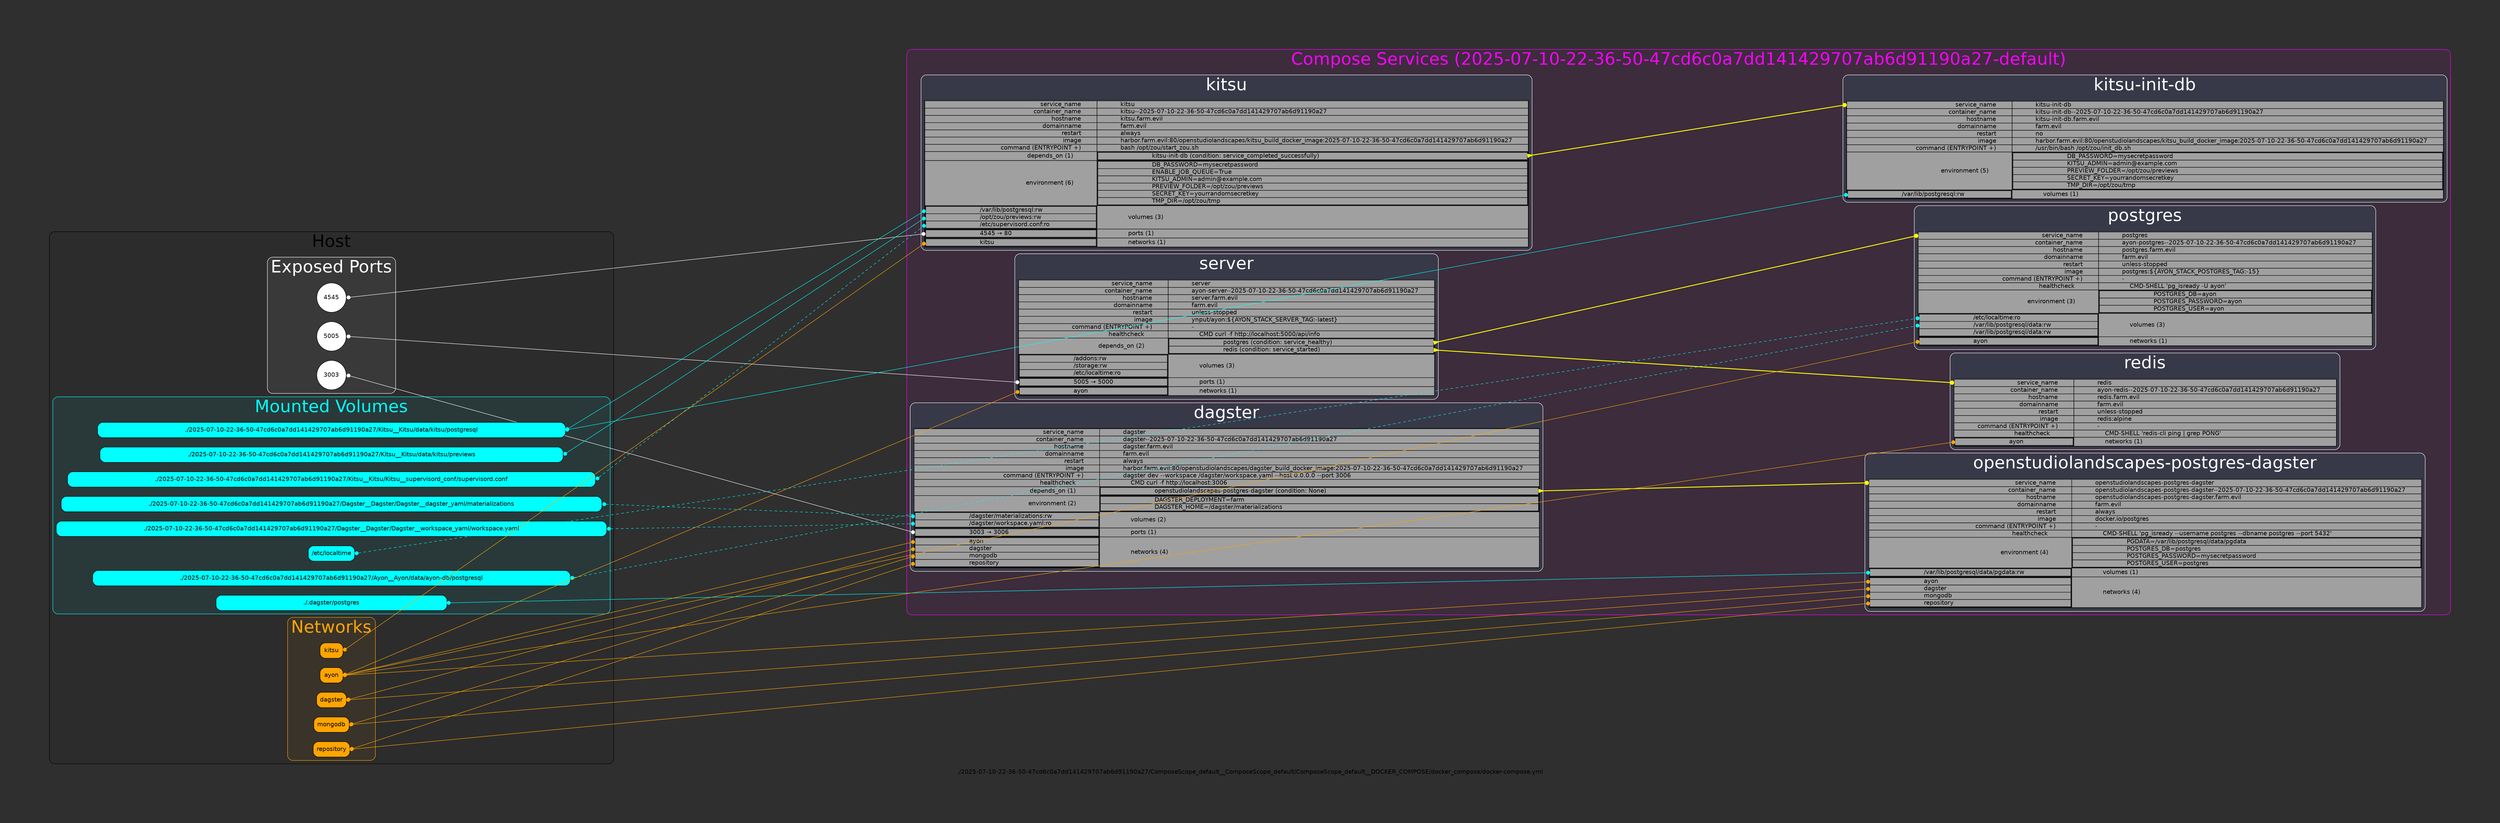 digraph main_graph {
	graph [bb="0,0,5651,1717",
		bgcolor="#2f2f2f",
		fontname=Helvetica,
		label="./2025-07-10-22-36-50-47cd6c0a7dd141429707ab6d91190a27/ComposeScope_default__\
ComposeScope_default/ComposeScope_default__DOCKER_COMPOSE/docker_compose/docker-compose.yml",
		lheight=0.21,
		lp="2825.5,11.5",
		lwidth=24.58,
		nodesep=0.3,
		pad=1.5,
		rankdir=LR,
		ranksep=10,
		splines=line,
		style=rounded
	];
	node [label="\N"];
	subgraph "cluster_cluster_root_services_2025-07-10-22-36-50-47cd6c0a7dd141429707ab6d91190a27-default" {
		graph [bb="2020,381,5643,1709",
			color="#FF00FF",
			fillcolor="#FF00FF10",
			fontcolor="#FF00FF",
			fontname=Helvetica,
			fontsize=40,
			label="Compose Services (2025-07-10-22-36-50-47cd6c0a7dd141429707ab6d91190a27-default)",
			lheight=0.61,
			lp="3831.5,1683",
			lwidth=25.26,
			rankdir=TB,
			style="filled,rounded"
		];
		subgraph cluster_cluster_service_postgres {
			graph [bb="4384.5,1004,5467.5,1342",
				color=white,
				fillcolor="#00FFFF10",
				fontcolor=white,
				fontname=Helvetica,
				label=postgres,
				lheight=0.61,
				lp="4926,1316",
				lwidth=2.43,
				rankdir=TB,
				shape=square,
				style="filled,rounded"
			];
			"NODE-SERVICE_postgres"	[color="#0A0A0A",
				fillcolor="#A0A0A0",
				fontname=Helvetica,
				height=3.7361,
				label=<<table border="1" cellspacing="0" cellpadding="0">
    <!-- SERVICE_NAME -->
    <tr>
        <td align="right" port="PLUG_NODE-SERVICE_postgres">
            service_name
        </td>
        <td align="left">
            postgres
        </td>
    </tr>
    <!-- CONTAINER_NAME -->
    <tr>
        <td align="right">
            container_name
        </td>
        <td align="left">
            ayon-postgres--2025-07-10-22-36-50-47cd6c0a7dd141429707ab6d91190a27
        </td>
    </tr>
    <!-- HOSTNAME -->
    <tr>
        <td align="right">
            hostname
        </td>
        <td align="left">
            postgres.farm.evil
        </td>
    </tr>
    <!-- DOMAINNAME -->
    <tr>
        <td align="right">
            domainname
        </td>
        <td align="left">
            farm.evil
        </td>
    </tr>
    <!-- RESTART -->
    <tr>
        <td align="right">
            restart
        </td>
        <td align="left">
            unless-stopped
        </td>
    </tr>
    <!-- IMAGE -->
    <tr>
        <td align="right">
            image
        </td>
        <td align="left">
            postgres:${AYON_STACK_POSTGRES_TAG:-15}
        </td>
    </tr>
    <!-- COMMAND -->
    <tr>
        <td align="right">
            command (ENTRYPOINT +)
        </td>
        <td align="left">
            -
        </td>
    </tr>
    <!-- HEALTHCHECK -->
    
        <tr>
            <td align="right">
                healthcheck
            </td>
            <td align="left">
                CMD-SHELL 'pg_isready -U ayon'
            </td>
        </tr>
    
    <!-- DEPENDS_ON -->
    
    <!-- ENVIRONMENT -->
    
        <tr>
            <td align="right">
                environment (3)
            </td>
            <td align="left">
                <table border="1" cellspacing="0" cellpadding="0">
                    
                    <tr>
                        <td align="left">
                            POSTGRES_DB=ayon
                        </td>
                    </tr>
                    
                    <tr>
                        <td align="left">
                            POSTGRES_PASSWORD=ayon
                        </td>
                    </tr>
                    
                    <tr>
                        <td align="left">
                            POSTGRES_USER=ayon
                        </td>
                    </tr>
                    
                </table>
            </td>
        </tr>
    
    <!-- VOLUMES -->
    
        <tr>
            <td align="left">
                <table border="1" cellspacing="0" cellpadding="0">
                    
                    <tr>
                        <td align="left" port="PLUG_postgres__/etc/localtime">
                            /etc/localtime:ro
                        </td>
                    </tr>
                    
                    <tr>
                        <td align="left" port="PLUG_postgres__/var/lib/postgresql/data">
                            /var/lib/postgresql/data:rw
                        </td>
                    </tr>
                    
                    <tr>
                        <td align="left" port="PLUG_postgres__/var/lib/postgresql/data">
                            /var/lib/postgresql/data:rw
                        </td>
                    </tr>
                    
                </table>
            </td>
            <td align="left">
                volumes (3)
            </td>
        </tr>
    
    <!-- PORTS -->
    
    <!-- NETWORKS -->
    
        <tr>
            <td align="left">
                <table border="1" cellspacing="0" cellpadding="0">
                    
                    <tr>
                        <td align="left" port="PLUG_ayon">
                            ayon
                        </td>
                    </tr>
                    
                </table>
            </td>
            <td align="left">
                networks (1)
            </td>
        </tr>
    
</table>>,
				labeljust=l,
				pos="4926,1147",
				shape=plain,
				style=filled,
				width=14.819];
		}
		subgraph cluster_cluster_service_redis {
			graph [bb="4468.5,769,5383.5,996",
				color=white,
				fillcolor="#00FFFF10",
				fontcolor=white,
				fontname=Helvetica,
				label=redis,
				lheight=0.61,
				lp="4926,970",
				lwidth=1.38,
				rankdir=TB,
				shape=square,
				style="filled,rounded"
			];
			"NODE-SERVICE_redis"	[color="#0A0A0A",
				fillcolor="#A0A0A0",
				fontname=Helvetica,
				height=2.2083,
				label=<<table border="1" cellspacing="0" cellpadding="0">
    <!-- SERVICE_NAME -->
    <tr>
        <td align="right" port="PLUG_NODE-SERVICE_redis">
            service_name
        </td>
        <td align="left">
            redis
        </td>
    </tr>
    <!-- CONTAINER_NAME -->
    <tr>
        <td align="right">
            container_name
        </td>
        <td align="left">
            ayon-redis--2025-07-10-22-36-50-47cd6c0a7dd141429707ab6d91190a27
        </td>
    </tr>
    <!-- HOSTNAME -->
    <tr>
        <td align="right">
            hostname
        </td>
        <td align="left">
            redis.farm.evil
        </td>
    </tr>
    <!-- DOMAINNAME -->
    <tr>
        <td align="right">
            domainname
        </td>
        <td align="left">
            farm.evil
        </td>
    </tr>
    <!-- RESTART -->
    <tr>
        <td align="right">
            restart
        </td>
        <td align="left">
            unless-stopped
        </td>
    </tr>
    <!-- IMAGE -->
    <tr>
        <td align="right">
            image
        </td>
        <td align="left">
            redis:alpine
        </td>
    </tr>
    <!-- COMMAND -->
    <tr>
        <td align="right">
            command (ENTRYPOINT +)
        </td>
        <td align="left">
            -
        </td>
    </tr>
    <!-- HEALTHCHECK -->
    
        <tr>
            <td align="right">
                healthcheck
            </td>
            <td align="left">
                CMD-SHELL 'redis-cli ping | grep PONG'
            </td>
        </tr>
    
    <!-- DEPENDS_ON -->
    
    <!-- ENVIRONMENT -->
    
    <!-- VOLUMES -->
    
    <!-- PORTS -->
    
    <!-- NETWORKS -->
    
        <tr>
            <td align="left">
                <table border="1" cellspacing="0" cellpadding="0">
                    
                    <tr>
                        <td align="left" port="PLUG_ayon">
                            ayon
                        </td>
                    </tr>
                    
                </table>
            </td>
            <td align="left">
                networks (1)
            </td>
        </tr>
    
</table>>,
				labeljust=l,
				pos="4926,856",
				shape=plain,
				style=filled,
				width=12.486];
		}
		subgraph cluster_cluster_service_server {
			graph [bb="2273.5,887,3267.5,1229",
				color=white,
				fillcolor="#00FFFF10",
				fontcolor=white,
				fontname=Helvetica,
				label=server,
				lheight=0.61,
				lp="2770.5,1203",
				lwidth=1.78,
				rankdir=TB,
				shape=square,
				style="filled,rounded"
			];
			"NODE-SERVICE_server"	[color="#0A0A0A",
				fillcolor="#A0A0A0",
				fontname=Helvetica,
				height=3.7917,
				label=<<table border="1" cellspacing="0" cellpadding="0">
    <!-- SERVICE_NAME -->
    <tr>
        <td align="right" port="PLUG_NODE-SERVICE_server">
            service_name
        </td>
        <td align="left">
            server
        </td>
    </tr>
    <!-- CONTAINER_NAME -->
    <tr>
        <td align="right">
            container_name
        </td>
        <td align="left">
            ayon-server--2025-07-10-22-36-50-47cd6c0a7dd141429707ab6d91190a27
        </td>
    </tr>
    <!-- HOSTNAME -->
    <tr>
        <td align="right">
            hostname
        </td>
        <td align="left">
            server.farm.evil
        </td>
    </tr>
    <!-- DOMAINNAME -->
    <tr>
        <td align="right">
            domainname
        </td>
        <td align="left">
            farm.evil
        </td>
    </tr>
    <!-- RESTART -->
    <tr>
        <td align="right">
            restart
        </td>
        <td align="left">
            unless-stopped
        </td>
    </tr>
    <!-- IMAGE -->
    <tr>
        <td align="right">
            image
        </td>
        <td align="left">
            ynput/ayon:${AYON_STACK_SERVER_TAG:-latest}
        </td>
    </tr>
    <!-- COMMAND -->
    <tr>
        <td align="right">
            command (ENTRYPOINT +)
        </td>
        <td align="left">
            -
        </td>
    </tr>
    <!-- HEALTHCHECK -->
    
        <tr>
            <td align="right">
                healthcheck
            </td>
            <td align="left">
                CMD curl -f http://localhost:5000/api/info
            </td>
        </tr>
    
    <!-- DEPENDS_ON -->
    
        <tr>
            <td align="right">
                depends_on (2)
            </td>
            <td>
                <table border="1" cellspacing="0" cellpadding="0">
                    
                    <tr>
                        <td align="left" port="PLUG_DEPENDS_ON_NODE-SERVICE_postgres">
                            postgres (condition: service_healthy)
                        </td>
                    </tr>
                    
                    <tr>
                        <td align="left" port="PLUG_DEPENDS_ON_NODE-SERVICE_redis">
                            redis (condition: service_started)
                        </td>
                    </tr>
                    
                </table>
            </td>
        </tr>
    
    <!-- ENVIRONMENT -->
    
    <!-- VOLUMES -->
    
        <tr>
            <td align="left">
                <table border="1" cellspacing="0" cellpadding="0">
                    
                    <tr>
                        <td align="left" port="PLUG_server__/addons">
                            /addons:rw
                        </td>
                    </tr>
                    
                    <tr>
                        <td align="left" port="PLUG_server__/storage">
                            /storage:rw
                        </td>
                    </tr>
                    
                    <tr>
                        <td align="left" port="PLUG_server__/etc/localtime">
                            /etc/localtime:ro
                        </td>
                    </tr>
                    
                </table>
            </td>
            <td align="left">
                volumes (3)
            </td>
        </tr>
    
    <!-- PORTS -->
    
        <tr>
            <td align="left">
                <table border="1" cellspacing="0" cellpadding="0">
                    
                    <tr>
                        
                        <td align="left" port="PLUG_server__5005__5000">
                            5005 &#8594; 5000
                        </td>
                    </tr>
                    
                </table>
            </td>
            <td align="left">
                ports (1)
            </td>
        </tr>
    
    <!-- NETWORKS -->
    
        <tr>
            <td align="left">
                <table border="1" cellspacing="0" cellpadding="0">
                    
                    <tr>
                        <td align="left" port="PLUG_ayon">
                            ayon
                        </td>
                    </tr>
                    
                </table>
            </td>
            <td align="left">
                networks (1)
            </td>
        </tr>
    
</table>>,
				labeljust=l,
				pos="2770.5,1032",
				shape=plain,
				style=filled,
				width=13.583];
		}
		subgraph cluster_cluster_service_dagster {
			graph [bb="2028,483,3513,879",
				color=white,
				fillcolor="#00FFFF10",
				fontcolor=white,
				fontname=Helvetica,
				label=dagster,
				lheight=0.61,
				lp="2770.5,853",
				lwidth=2.14,
				rankdir=TB,
				shape=square,
				style="filled,rounded"
			];
			"NODE-SERVICE_dagster"	[color="#0A0A0A",
				fillcolor="#A0A0A0",
				fontname=Helvetica,
				height=4.5556,
				label=<<table border="1" cellspacing="0" cellpadding="0">
    <!-- SERVICE_NAME -->
    <tr>
        <td align="right" port="PLUG_NODE-SERVICE_dagster">
            service_name
        </td>
        <td align="left">
            dagster
        </td>
    </tr>
    <!-- CONTAINER_NAME -->
    <tr>
        <td align="right">
            container_name
        </td>
        <td align="left">
            dagster--2025-07-10-22-36-50-47cd6c0a7dd141429707ab6d91190a27
        </td>
    </tr>
    <!-- HOSTNAME -->
    <tr>
        <td align="right">
            hostname
        </td>
        <td align="left">
            dagster.farm.evil
        </td>
    </tr>
    <!-- DOMAINNAME -->
    <tr>
        <td align="right">
            domainname
        </td>
        <td align="left">
            farm.evil
        </td>
    </tr>
    <!-- RESTART -->
    <tr>
        <td align="right">
            restart
        </td>
        <td align="left">
            always
        </td>
    </tr>
    <!-- IMAGE -->
    <tr>
        <td align="right">
            image
        </td>
        <td align="left">
            harbor.farm.evil:80/openstudiolandscapes/dagster_build_docker_image:2025-07-10-22-36-50-47cd6c0a7dd141429707ab6d91190a27
        </td>
    </tr>
    <!-- COMMAND -->
    <tr>
        <td align="right">
            command (ENTRYPOINT +)
        </td>
        <td align="left">
            dagster dev --workspace /dagster/workspace.yaml --host 0.0.0.0 --port 3006
        </td>
    </tr>
    <!-- HEALTHCHECK -->
    
        <tr>
            <td align="right">
                healthcheck
            </td>
            <td align="left">
                CMD curl -f http://localhost:3006
            </td>
        </tr>
    
    <!-- DEPENDS_ON -->
    
        <tr>
            <td align="right">
                depends_on (1)
            </td>
            <td>
                <table border="1" cellspacing="0" cellpadding="0">
                    
                    <tr>
                        <td align="left" port="PLUG_DEPENDS_ON_NODE-SERVICE_openstudiolandscapes-postgres-dagster">
                            openstudiolandscapes-postgres-dagster (condition: None)
                        </td>
                    </tr>
                    
                </table>
            </td>
        </tr>
    
    <!-- ENVIRONMENT -->
    
        <tr>
            <td align="right">
                environment (2)
            </td>
            <td align="left">
                <table border="1" cellspacing="0" cellpadding="0">
                    
                    <tr>
                        <td align="left">
                            DAGSTER_DEPLOYMENT=farm
                        </td>
                    </tr>
                    
                    <tr>
                        <td align="left">
                            DAGSTER_HOME=/dagster/materializations
                        </td>
                    </tr>
                    
                </table>
            </td>
        </tr>
    
    <!-- VOLUMES -->
    
        <tr>
            <td align="left">
                <table border="1" cellspacing="0" cellpadding="0">
                    
                    <tr>
                        <td align="left" port="PLUG_dagster__/dagster/materializations">
                            /dagster/materializations:rw
                        </td>
                    </tr>
                    
                    <tr>
                        <td align="left" port="PLUG_dagster__/dagster/workspace.yaml">
                            /dagster/workspace.yaml:ro
                        </td>
                    </tr>
                    
                </table>
            </td>
            <td align="left">
                volumes (2)
            </td>
        </tr>
    
    <!-- PORTS -->
    
        <tr>
            <td align="left">
                <table border="1" cellspacing="0" cellpadding="0">
                    
                    <tr>
                        
                        <td align="left" port="PLUG_dagster__3003__3006">
                            3003 &#8594; 3006
                        </td>
                    </tr>
                    
                </table>
            </td>
            <td align="left">
                ports (1)
            </td>
        </tr>
    
    <!-- NETWORKS -->
    
        <tr>
            <td align="left">
                <table border="1" cellspacing="0" cellpadding="0">
                    
                    <tr>
                        <td align="left" port="PLUG_ayon">
                            ayon
                        </td>
                    </tr>
                    
                    <tr>
                        <td align="left" port="PLUG_dagster">
                            dagster
                        </td>
                    </tr>
                    
                    <tr>
                        <td align="left" port="PLUG_mongodb">
                            mongodb
                        </td>
                    </tr>
                    
                    <tr>
                        <td align="left" port="PLUG_repository">
                            repository
                        </td>
                    </tr>
                    
                </table>
            </td>
            <td align="left">
                networks (4)
            </td>
        </tr>
    
</table>>,
				labeljust=l,
				pos="2770.5,655",
				shape=plain,
				style=filled,
				width=20.403];
		}
		subgraph "cluster_cluster_service_openstudiolandscapes-postgres-dagster" {
			graph [bb="4268.5,389,5583.5,761",
				color=white,
				fillcolor="#00FFFF10",
				fontcolor=white,
				fontname=Helvetica,
				label="openstudiolandscapes-postgres-dagster",
				lheight=0.61,
				lp="4926,735",
				lwidth=11.21,
				rankdir=TB,
				shape=square,
				style="filled,rounded"
			];
			"NODE-SERVICE_openstudiolandscapes-postgres-dagster"	[color="#0A0A0A",
				fillcolor="#A0A0A0",
				fontname=Helvetica,
				height=4.2083,
				label=<<table border="1" cellspacing="0" cellpadding="0">
    <!-- SERVICE_NAME -->
    <tr>
        <td align="right" port="PLUG_NODE-SERVICE_openstudiolandscapes-postgres-dagster">
            service_name
        </td>
        <td align="left">
            openstudiolandscapes-postgres-dagster
        </td>
    </tr>
    <!-- CONTAINER_NAME -->
    <tr>
        <td align="right">
            container_name
        </td>
        <td align="left">
            openstudiolandscapes-postgres-dagster--2025-07-10-22-36-50-47cd6c0a7dd141429707ab6d91190a27
        </td>
    </tr>
    <!-- HOSTNAME -->
    <tr>
        <td align="right">
            hostname
        </td>
        <td align="left">
            openstudiolandscapes-postgres-dagster.farm.evil
        </td>
    </tr>
    <!-- DOMAINNAME -->
    <tr>
        <td align="right">
            domainname
        </td>
        <td align="left">
            farm.evil
        </td>
    </tr>
    <!-- RESTART -->
    <tr>
        <td align="right">
            restart
        </td>
        <td align="left">
            always
        </td>
    </tr>
    <!-- IMAGE -->
    <tr>
        <td align="right">
            image
        </td>
        <td align="left">
            docker.io/postgres
        </td>
    </tr>
    <!-- COMMAND -->
    <tr>
        <td align="right">
            command (ENTRYPOINT +)
        </td>
        <td align="left">
            -
        </td>
    </tr>
    <!-- HEALTHCHECK -->
    
        <tr>
            <td align="right">
                healthcheck
            </td>
            <td align="left">
                CMD-SHELL 'pg_isready --username postgres --dbname postgres --port 5432'
            </td>
        </tr>
    
    <!-- DEPENDS_ON -->
    
    <!-- ENVIRONMENT -->
    
        <tr>
            <td align="right">
                environment (4)
            </td>
            <td align="left">
                <table border="1" cellspacing="0" cellpadding="0">
                    
                    <tr>
                        <td align="left">
                            PGDATA=/var/lib/postgresql/data/pgdata
                        </td>
                    </tr>
                    
                    <tr>
                        <td align="left">
                            POSTGRES_DB=postgres
                        </td>
                    </tr>
                    
                    <tr>
                        <td align="left">
                            POSTGRES_PASSWORD=mysecretpassword
                        </td>
                    </tr>
                    
                    <tr>
                        <td align="left">
                            POSTGRES_USER=postgres
                        </td>
                    </tr>
                    
                </table>
            </td>
        </tr>
    
    <!-- VOLUMES -->
    
        <tr>
            <td align="left">
                <table border="1" cellspacing="0" cellpadding="0">
                    
                    <tr>
                        <td align="left" port="PLUG_openstudiolandscapes-postgres-dagster__/var/lib/postgresql/data/pgdata">
                            /var/lib/postgresql/data/pgdata:rw
                        </td>
                    </tr>
                    
                </table>
            </td>
            <td align="left">
                volumes (1)
            </td>
        </tr>
    
    <!-- PORTS -->
    
    <!-- NETWORKS -->
    
        <tr>
            <td align="left">
                <table border="1" cellspacing="0" cellpadding="0">
                    
                    <tr>
                        <td align="left" port="PLUG_ayon">
                            ayon
                        </td>
                    </tr>
                    
                    <tr>
                        <td align="left" port="PLUG_dagster">
                            dagster
                        </td>
                    </tr>
                    
                    <tr>
                        <td align="left" port="PLUG_mongodb">
                            mongodb
                        </td>
                    </tr>
                    
                    <tr>
                        <td align="left" port="PLUG_repository">
                            repository
                        </td>
                    </tr>
                    
                </table>
            </td>
            <td align="left">
                networks (4)
            </td>
        </tr>
    
</table>>,
				labeljust=l,
				pos="4926,549",
				shape=plain,
				style=filled,
				width=18.042];
		}
		subgraph cluster_cluster_service_kitsu {
			graph [bb="2053.5,1237,3487.5,1649",
				color=white,
				fillcolor="#00FFFF10",
				fontcolor=white,
				fontname=Helvetica,
				label=kitsu,
				lheight=0.61,
				lp="2770.5,1623",
				lwidth=1.35,
				rankdir=TB,
				shape=square,
				style="filled,rounded"
			];
			"NODE-SERVICE_kitsu"	[color="#0A0A0A",
				fillcolor="#A0A0A0",
				fontname=Helvetica,
				height=4.7917,
				label=<<table border="1" cellspacing="0" cellpadding="0">
    <!-- SERVICE_NAME -->
    <tr>
        <td align="right" port="PLUG_NODE-SERVICE_kitsu">
            service_name
        </td>
        <td align="left">
            kitsu
        </td>
    </tr>
    <!-- CONTAINER_NAME -->
    <tr>
        <td align="right">
            container_name
        </td>
        <td align="left">
            kitsu--2025-07-10-22-36-50-47cd6c0a7dd141429707ab6d91190a27
        </td>
    </tr>
    <!-- HOSTNAME -->
    <tr>
        <td align="right">
            hostname
        </td>
        <td align="left">
            kitsu.farm.evil
        </td>
    </tr>
    <!-- DOMAINNAME -->
    <tr>
        <td align="right">
            domainname
        </td>
        <td align="left">
            farm.evil
        </td>
    </tr>
    <!-- RESTART -->
    <tr>
        <td align="right">
            restart
        </td>
        <td align="left">
            always
        </td>
    </tr>
    <!-- IMAGE -->
    <tr>
        <td align="right">
            image
        </td>
        <td align="left">
            harbor.farm.evil:80/openstudiolandscapes/kitsu_build_docker_image:2025-07-10-22-36-50-47cd6c0a7dd141429707ab6d91190a27
        </td>
    </tr>
    <!-- COMMAND -->
    <tr>
        <td align="right">
            command (ENTRYPOINT +)
        </td>
        <td align="left">
            bash /opt/zou/start_zou.sh
        </td>
    </tr>
    <!-- HEALTHCHECK -->
    
    <!-- DEPENDS_ON -->
    
        <tr>
            <td align="right">
                depends_on (1)
            </td>
            <td>
                <table border="1" cellspacing="0" cellpadding="0">
                    
                    <tr>
                        <td align="left" port="PLUG_DEPENDS_ON_NODE-SERVICE_kitsu-init-db">
                            kitsu-init-db (condition: service_completed_successfully)
                        </td>
                    </tr>
                    
                </table>
            </td>
        </tr>
    
    <!-- ENVIRONMENT -->
    
        <tr>
            <td align="right">
                environment (6)
            </td>
            <td align="left">
                <table border="1" cellspacing="0" cellpadding="0">
                    
                    <tr>
                        <td align="left">
                            DB_PASSWORD=mysecretpassword
                        </td>
                    </tr>
                    
                    <tr>
                        <td align="left">
                            ENABLE_JOB_QUEUE=True
                        </td>
                    </tr>
                    
                    <tr>
                        <td align="left">
                            KITSU_ADMIN=admin@example.com
                        </td>
                    </tr>
                    
                    <tr>
                        <td align="left">
                            PREVIEW_FOLDER=/opt/zou/previews
                        </td>
                    </tr>
                    
                    <tr>
                        <td align="left">
                            SECRET_KEY=yourrandomsecretkey
                        </td>
                    </tr>
                    
                    <tr>
                        <td align="left">
                            TMP_DIR=/opt/zou/tmp
                        </td>
                    </tr>
                    
                </table>
            </td>
        </tr>
    
    <!-- VOLUMES -->
    
        <tr>
            <td align="left">
                <table border="1" cellspacing="0" cellpadding="0">
                    
                    <tr>
                        <td align="left" port="PLUG_kitsu__/var/lib/postgresql">
                            /var/lib/postgresql:rw
                        </td>
                    </tr>
                    
                    <tr>
                        <td align="left" port="PLUG_kitsu__/opt/zou/previews">
                            /opt/zou/previews:rw
                        </td>
                    </tr>
                    
                    <tr>
                        <td align="left" port="PLUG_kitsu__/etc/supervisord.conf">
                            /etc/supervisord.conf:ro
                        </td>
                    </tr>
                    
                </table>
            </td>
            <td align="left">
                volumes (3)
            </td>
        </tr>
    
    <!-- PORTS -->
    
        <tr>
            <td align="left">
                <table border="1" cellspacing="0" cellpadding="0">
                    
                    <tr>
                        
                        <td align="left" port="PLUG_kitsu__4545__80">
                            4545 &#8594; 80
                        </td>
                    </tr>
                    
                </table>
            </td>
            <td align="left">
                ports (1)
            </td>
        </tr>
    
    <!-- NETWORKS -->
    
        <tr>
            <td align="left">
                <table border="1" cellspacing="0" cellpadding="0">
                    
                    <tr>
                        <td align="left" port="PLUG_kitsu">
                            kitsu
                        </td>
                    </tr>
                    
                </table>
            </td>
            <td align="left">
                networks (1)
            </td>
        </tr>
    
</table>>,
				labeljust=l,
				pos="2770.5,1417",
				shape=plain,
				style=filled,
				width=19.694];
		}
		subgraph "cluster_cluster_service_kitsu-init-db" {
			graph [bb="4217,1350,5635,1649",
				color=white,
				fillcolor="#00FFFF10",
				fontcolor=white,
				fontname=Helvetica,
				label="kitsu-init-db",
				lheight=0.61,
				lp="4926,1623",
				lwidth=3.35,
				rankdir=TB,
				shape=square,
				style="filled,rounded"
			];
			"NODE-SERVICE_kitsu-init-db"	[color="#0A0A0A",
				fillcolor="#A0A0A0",
				fontname=Helvetica,
				height=3.2083,
				label=<<table border="1" cellspacing="0" cellpadding="0">
    <!-- SERVICE_NAME -->
    <tr>
        <td align="right" port="PLUG_NODE-SERVICE_kitsu-init-db">
            service_name
        </td>
        <td align="left">
            kitsu-init-db
        </td>
    </tr>
    <!-- CONTAINER_NAME -->
    <tr>
        <td align="right">
            container_name
        </td>
        <td align="left">
            kitsu-init-db--2025-07-10-22-36-50-47cd6c0a7dd141429707ab6d91190a27
        </td>
    </tr>
    <!-- HOSTNAME -->
    <tr>
        <td align="right">
            hostname
        </td>
        <td align="left">
            kitsu-init-db.farm.evil
        </td>
    </tr>
    <!-- DOMAINNAME -->
    <tr>
        <td align="right">
            domainname
        </td>
        <td align="left">
            farm.evil
        </td>
    </tr>
    <!-- RESTART -->
    <tr>
        <td align="right">
            restart
        </td>
        <td align="left">
            no
        </td>
    </tr>
    <!-- IMAGE -->
    <tr>
        <td align="right">
            image
        </td>
        <td align="left">
            harbor.farm.evil:80/openstudiolandscapes/kitsu_build_docker_image:2025-07-10-22-36-50-47cd6c0a7dd141429707ab6d91190a27
        </td>
    </tr>
    <!-- COMMAND -->
    <tr>
        <td align="right">
            command (ENTRYPOINT +)
        </td>
        <td align="left">
            /usr/bin/bash /opt/zou/init_db.sh
        </td>
    </tr>
    <!-- HEALTHCHECK -->
    
    <!-- DEPENDS_ON -->
    
    <!-- ENVIRONMENT -->
    
        <tr>
            <td align="right">
                environment (5)
            </td>
            <td align="left">
                <table border="1" cellspacing="0" cellpadding="0">
                    
                    <tr>
                        <td align="left">
                            DB_PASSWORD=mysecretpassword
                        </td>
                    </tr>
                    
                    <tr>
                        <td align="left">
                            KITSU_ADMIN=admin@example.com
                        </td>
                    </tr>
                    
                    <tr>
                        <td align="left">
                            PREVIEW_FOLDER=/opt/zou/previews
                        </td>
                    </tr>
                    
                    <tr>
                        <td align="left">
                            SECRET_KEY=yourrandomsecretkey
                        </td>
                    </tr>
                    
                    <tr>
                        <td align="left">
                            TMP_DIR=/opt/zou/tmp
                        </td>
                    </tr>
                    
                </table>
            </td>
        </tr>
    
    <!-- VOLUMES -->
    
        <tr>
            <td align="left">
                <table border="1" cellspacing="0" cellpadding="0">
                    
                    <tr>
                        <td align="left" port="PLUG_kitsu-init-db__/var/lib/postgresql">
                            /var/lib/postgresql:rw
                        </td>
                    </tr>
                    
                </table>
            </td>
            <td align="left">
                volumes (1)
            </td>
        </tr>
    
    <!-- PORTS -->
    
    <!-- NETWORKS -->
    
</table>>,
				labeljust=l,
				pos="4926,1473",
				shape=plain,
				style=filled,
				width=19.472];
		}
		"NODE-SERVICE_server":"PLUG_DEPENDS_ON_NODE-SERVICE_postgres":e -> "NODE-SERVICE_postgres":"PLUG_NODE-SERVICE_postgres":w	[arrowhead=dot,
			arrowtail=inv,
			color=yellow,
			dir=both,
			fontname=Helvetica,
			pos="s,3257.5,1020 e,4393,1272 3267.3,1022.2 3372.6,1045.5 4290.4,1249.2 4385.1,1270.2",
			style=bold];
		"NODE-SERVICE_server":"PLUG_DEPENDS_ON_NODE-SERVICE_redis":e -> "NODE-SERVICE_redis":"PLUG_NODE-SERVICE_redis":w	[arrowhead=dot,
			arrowtail=inv,
			color=yellow,
			dir=both,
			fontname=Helvetica,
			pos="s,3257.5,1003 e,4477,926 3267.7,1002.4 3379,995.33 4368.6,932.84 4468.8,926.52",
			style=bold];
		"NODE-SERVICE_dagster":"PLUG_DEPENDS_ON_NODE-SERVICE_openstudiolandscapes-postgres-dagster":e -> "NODE-SERVICE_openstudiolandscapes-postgres-dagster":"PLUG_NODE-SERVICE_openstudiolandscapes-postgres-dagster":w	[arrowhead=dot,
			arrowtail=inv,
			color=yellow,
			dir=both,
			fontname=Helvetica,
			pos="s,3503.5,672 e,4277,691 3513.6,672.25 3598.4,674.33 4192.7,688.93 4269,690.8",
			style=bold];
		"NODE-SERVICE_kitsu":"PLUG_DEPENDS_ON_NODE-SERVICE_kitsu-init-db":e -> "NODE-SERVICE_kitsu-init-db":"PLUG_NODE-SERVICE_kitsu-init-db":w	[arrowhead=dot,
			arrowtail=inv,
			color=yellow,
			dir=both,
			fontname=Helvetica,
			pos="s,3477.5,1459 e,4225,1579 3487.5,1460.6 3570.3,1473.9 4141.3,1565.6 4216.8,1577.7",
			style=bold];
	}
	subgraph cluster_cluster_host {
		graph [bb="8,31,1332,1279",
			color="#000000",
			fillcolor="#00000010",
			fontcolor="#000000",
			fontname=Helvetica,
			fontsize=40,
			label=Host,
			lheight=0.61,
			lp="670,1253",
			lwidth=1.28,
			rankdir=TB,
			style="filled,rounded"
		];
		subgraph cluster_cluster_root_ports {
			graph [bb="519.55,901,820.45,1219",
				color="#FFFFFF",
				fillcolor="#FFFFFF10",
				fontcolor="#FFFFFF",
				fontname=Helvetica,
				fontsize=40,
				label="Exposed Ports",
				lheight=0.61,
				lp="670,1193",
				lwidth=3.96,
				rankdir=TB,
				style="filled,rounded"
			];
			dagster__3003__3006	[color=black,
				fillcolor="#FFFFFF",
				fontname=Helvetica,
				height=0.95686,
				label=3003,
				pos="670,943",
				shape=circle,
				style=filled,
				width=0.95686];
			kitsu__4545__80	[color=black,
				fillcolor="#FFFFFF",
				fontname=Helvetica,
				height=0.95686,
				label=4545,
				pos="670,1125",
				shape=circle,
				style=filled,
				width=0.95686];
			server__5005__5000	[color=black,
				fillcolor="#FFFFFF",
				fontname=Helvetica,
				height=0.95686,
				label=5005,
				pos="670,1034",
				shape=circle,
				style=filled,
				width=0.95686];
		}
		subgraph cluster_cluster_root_volumes {
			graph [bb="16,383,1324,893",
				color="#00FFFF",
				fillcolor="#00FFFF10",
				fontcolor="#00FFFF",
				fontname=Helvetica,
				fontsize=40,
				label="Mounted Volumes",
				lheight=0.61,
				lp="670,867",
				lwidth=5.00,
				rankdir=TB,
				style="filled,rounded"
			];
			"./2025-07-10-22-36-50-47cd6c0a7dd141429707ab6d91190a27/Dagster__Dagster/Dagster__\
dagster_yaml/materializations"	[color=black,
				fillcolor="#00FFFF",
				fontname=Helvetica,
				height=0.5,
				label="./2025-07-10-22-36-50-47cd6c0a7dd141429707ab6d91190a27/Dagster__Dagster/Dagster__\
dagster_yaml/materializations",
				pos="670,641",
				shape=box,
				style="filled,rounded",
				width=17.625];
			"./2025-07-10-22-36-50-47cd6c0a7dd141429707ab6d91190a27/Dagster__Dagster/Dagster__\
workspace_yaml/workspace.yaml"	[color=black,
				fillcolor="#00FFFF",
				fontname=Helvetica,
				height=0.5,
				label="./2025-07-10-22-36-50-47cd6c0a7dd141429707ab6d91190a27/Dagster__Dagster/Dagster__\
workspace_yaml/workspace.yaml",
				pos="670,583",
				shape=box,
				style="filled,rounded",
				width=17.944];
			"./2025-07-10-22-36-50-47cd6c0a7dd141429707ab6d91190a27/Kitsu__Kitsu/Kitsu__supervisord_\
conf/supervisord.conf"	[color=black,
				fillcolor="#00FFFF",
				fontname=Helvetica,
				height=0.5,
				label="./2025-07-10-22-36-50-47cd6c0a7dd141429707ab6d91190a27/Kitsu__Kitsu/Kitsu__supervisord_\
conf/supervisord.conf",
				pos="670,699",
				shape=box,
				style="filled,rounded",
				width=17.208];
			"./2025-07-10-22-36-50-47cd6c0a7dd141429707ab6d91190a27/Kitsu__Kitsu/data/kitsu/\
postgresql"	[color=black,
				fillcolor="#00FFFF",
				fontname=Helvetica,
				height=0.5,
				label="./2025-07-10-22-36-50-47cd6c0a7dd141429707ab6d91190a27/Kitsu__Kitsu/data/kitsu/\
postgresql",
				pos="670,815",
				shape=box,
				style="filled,rounded",
				width=15.25];
			"./2025-07-10-22-36-50-47cd6c0a7dd141429707ab6d91190a27/Kitsu__Kitsu/data/kitsu/\
previews"	[color=black,
				fillcolor="#00FFFF",
				fontname=Helvetica,
				height=0.5,
				label="./2025-07-10-22-36-50-47cd6c0a7dd141429707ab6d91190a27/Kitsu__Kitsu/data/kitsu/\
previews",
				pos="670,757",
				shape=box,
				style="filled,rounded",
				width=15.097];
			"./.dagster/postgres"	[color=black,
				fillcolor="#00FFFF",
				fontname=Helvetica,
				height=0.5,
				label="./.dagster/postgres",
				pos="670,409",
				shape=box,
				style="filled,rounded",
				width=7.5278];
			"/etc/localtime"	[color=black,
				fillcolor="#00FFFF",
				fontname=Helvetica,
				height=0.5,
				label="/etc/localtime",
				pos="670,525",
				shape=box,
				style="filled,rounded",
				width=1.5139];
			"./2025-07-10-22-36-50-47cd6c0a7dd141429707ab6d91190a27/Ayon__Ayon/data/ayon-db/\
postgresql"	[color=black,
				fillcolor="#00FFFF",
				fontname=Helvetica,
				height=0.5,
				label="./2025-07-10-22-36-50-47cd6c0a7dd141429707ab6d91190a27/Ayon__Ayon/data/ayon-db/\
postgresql",
				pos="670,467",
				shape=box,
				style="filled,rounded",
				width=15.569];
		}
		subgraph cluster_cluster_root_networks {
			graph [bb="567,39,773,375",
				color="#FFA500",
				fillcolor="#FFA50010",
				fontcolor="#FFA500",
				fontname=Helvetica,
				fontsize=40,
				label=Networks,
				lheight=0.61,
				lp="670,349",
				lwidth=2.64,
				rankdir=TB,
				style="filled,rounded"
			];
			ayon	[color=black,
				fillcolor="#FFA500",
				fontname=Helvetica,
				height=0.5,
				label=ayon,
				pos="670,239",
				shape=box,
				style="filled,rounded",
				width=0.75];
			dagster	[color=black,
				fillcolor="#FFA500",
				fontname=Helvetica,
				height=0.5,
				label=dagster,
				pos="670,181",
				shape=box,
				style="filled,rounded",
				width=0.97222];
			mongodb	[color=black,
				fillcolor="#FFA500",
				fontname=Helvetica,
				height=0.5,
				label=mongodb,
				pos="670,123",
				shape=box,
				style="filled,rounded",
				width=1.1528];
			repository	[color=black,
				fillcolor="#FFA500",
				fontname=Helvetica,
				height=0.5,
				label=repository,
				pos="670,65",
				shape=box,
				style="filled,rounded",
				width=1.1944];
			kitsu	[color=black,
				fillcolor="#FFA500",
				fontname=Helvetica,
				height=0.5,
				label=kitsu,
				pos="670,297",
				shape=box,
				style="filled,rounded",
				width=0.75];
		}
	}
	dagster__3003__3006:e -> "NODE-SERVICE_dagster":PLUG_dagster__3003__3006:w	[arrowhead=dot,
		arrowtail=dot,
		color="#FFFFFF",
		dir=both,
		fontname=Helvetica,
		pos="s,706,943 e,2038.5,574 713.83,940.83 817.91,912.01 1927,604.88 2030.7,576.15",
		style=rounded];
	kitsu__4545__80:e -> "NODE-SERVICE_kitsu":PLUG_kitsu__4545__80:w	[arrowhead=dot,
		arrowtail=dot,
		color="#FFFFFF",
		dir=both,
		fontname=Helvetica,
		pos="s,706,1125 e,2063.5,1276 713.97,1125.9 819.9,1137.7 1947.6,1263.1 2055.3,1275.1",
		style=rounded];
	server__5005__5000:e -> "NODE-SERVICE_server":PLUG_server__5005__5000:w	[arrowhead=dot,
		arrowtail=dot,
		color="#FFFFFF",
		dir=both,
		fontname=Helvetica,
		pos="s,706,1034 e,2283.5,927 714.11,1033.4 830.36,1025.6 2158.8,935.46 2275.3,927.55",
		style=rounded];
	"./2025-07-10-22-36-50-47cd6c0a7dd141429707ab6d91190a27/Dagster__Dagster/Dagster__\
dagster_yaml/materializations":e -> "NODE-SERVICE_dagster":"PLUG_dagster__/dagster/materializations":w	[arrowhead=dot,
		arrowtail=dot,
		color="#00FFFF",
		dir=both,
		fontname=Helvetica,
		pos="s,1306,641 e,2038.5,612 1314.2,640.67 1389.4,637.7 1955.5,615.29 2030.3,612.32",
		style=dashed];
	"./2025-07-10-22-36-50-47cd6c0a7dd141429707ab6d91190a27/Dagster__Dagster/Dagster__\
workspace_yaml/workspace.yaml":e -> "NODE-SERVICE_dagster":"PLUG_dagster__/dagster/workspace.yaml":w	[arrowhead=dot,
		arrowtail=dot,
		color="#00FFFF",
		dir=both,
		fontname=Helvetica,
		pos="s,1317,583 e,2038.5,595 1325.1,583.13 1399.1,584.37 1956.7,593.64 2030.5,594.87",
		style=dashed];
	"./2025-07-10-22-36-50-47cd6c0a7dd141429707ab6d91190a27/Kitsu__Kitsu/Kitsu__supervisord_\
conf/supervisord.conf":e -> "NODE-SERVICE_kitsu":"PLUG_kitsu__/etc/supervisord.conf":w	[arrowhead=dot,
		arrowtail=dot,
		color="#00FFFF",
		dir=both,
		fontname=Helvetica,
		pos="s,1291,699 e,2063.5,1297 1297.7,704.17 1368.9,759.31 1987.3,1238 2057.1,1292",
		style=dashed];
	"./2025-07-10-22-36-50-47cd6c0a7dd141429707ab6d91190a27/Kitsu__Kitsu/data/kitsu/\
postgresql":e -> "NODE-SERVICE_kitsu":"PLUG_kitsu__/var/lib/postgresql":w	[arrowhead=dot,
		arrowtail=dot,
		color="#00FFFF",
		dir=both,
		fontname=Helvetica,
		pos="s,1220,815 e,2063.5,1331 1227.3,819.46 1305.1,867.04 1980.3,1280.1 2056.5,1326.7",
		style=solid];
	"./2025-07-10-22-36-50-47cd6c0a7dd141429707ab6d91190a27/Kitsu__Kitsu/data/kitsu/\
postgresql":e -> "NODE-SERVICE_kitsu-init-db":"PLUG_kitsu-init-db__/var/lib/postgresql":w	[arrowhead=dot,
		arrowtail=dot,
		color="#00FFFF",
		dir=both,
		fontname=Helvetica,
		pos="s,1219,815 e,4228,1368 1227.1,816.49 1393.1,846.99 4053.7,1336 4219.9,1366.5",
		style=solid];
	"./2025-07-10-22-36-50-47cd6c0a7dd141429707ab6d91190a27/Kitsu__Kitsu/data/kitsu/\
previews":e -> "NODE-SERVICE_kitsu":"PLUG_kitsu__/opt/zou/previews":w	[arrowhead=dot,
		arrowtail=dot,
		color="#00FFFF",
		dir=both,
		fontname=Helvetica,
		pos="s,1215,757 e,2063.5,1314 1221.8,761.48 1297.6,811.21 1979.4,1258.8 2056.4,1309.4",
		style=solid];
	"./.dagster/postgres":e -> "NODE-SERVICE_openstudiolandscapes-postgres-dagster":"PLUG_openstudiolandscapes-postgres-dagster__/var/lib/postgresql/data/pgdata":w	[arrowhead=dot,
		arrowtail=dot,
		color="#00FFFF",
		dir=both,
		fontname=Helvetica,
		pos="s,941,409 e,4280,480 949.15,409.17 1125.2,412.92 4095,476.07 4271.8,479.83",
		style=solid];
	"/etc/localtime":e -> "NODE-SERVICE_postgres":"PLUG_postgres__/etc/localtime":w	[arrowhead=dot,
		arrowtail=dot,
		color="#00FFFF",
		dir=both,
		fontname=Helvetica,
		pos="s,725,525 e,4396,1078 733.08,526.22 917.73,554.03 4205.2,1049.3 4388.1,1076.8",
		style=dashed];
	"./2025-07-10-22-36-50-47cd6c0a7dd141429707ab6d91190a27/Ayon__Ayon/data/ayon-db/\
postgresql":e -> "NODE-SERVICE_postgres":"PLUG_postgres__/var/lib/postgresql/data":w	[arrowhead=dot,
		arrowtail=dot,
		color="#00FFFF",
		dir=both,
		fontname=Helvetica,
		pos="s,1231,467 e,4396,1061 1239,468.5 1408.4,500.3 4218,1027.6 4388,1059.5",
		style=dashed];
	ayon:e -> "NODE-SERVICE_postgres":PLUG_ayon:w	[arrowhead=dot,
		arrowtail=dot,
		color="#FFA500",
		dir=both,
		fontname=Helvetica,
		pos="s,697,239 e,4396,1023 704.86,240.67 887.77,279.43 4203.6,982.22 4388,1021.3",
		style=solid];
	ayon:e -> "NODE-SERVICE_redis":PLUG_ayon:w	[arrowhead=dot,
		arrowtail=dot,
		color="#FFA500",
		dir=both,
		fontname=Helvetica,
		pos="s,697,239 e,4480,787 705.04,240.16 892.1,267.26 4283.2,758.49 4471.8,785.82",
		style=solid];
	ayon:e -> "NODE-SERVICE_server":PLUG_ayon:w	[arrowhead=dot,
		arrowtail=dot,
		color="#FFA500",
		dir=both,
		fontname=Helvetica,
		pos="s,698,239 e,2283.5,906 705.42,242.12 817.51,289.28 2163.2,855.38 2276,902.84",
		style=solid];
	ayon:e -> "NODE-SERVICE_dagster":PLUG_ayon:w	[arrowhead=dot,
		arrowtail=dot,
		color="#FFA500",
		dir=both,
		fontname=Helvetica,
		pos="s,698,239 e,2038.5,553 705.87,240.84 810.58,265.37 1926.3,526.72 2030.7,551.17",
		style=solid];
	ayon:e -> "NODE-SERVICE_openstudiolandscapes-postgres-dagster":PLUG_ayon:w	[arrowhead=dot,
		arrowtail=dot,
		color="#FFA500",
		dir=both,
		fontname=Helvetica,
		pos="s,697,239 e,4280,459 705.17,239.5 888.33,250.75 4090.8,447.38 4272,458.51",
		style=solid];
	dagster:e -> "NODE-SERVICE_dagster":PLUG_dagster:w	[arrowhead=dot,
		arrowtail=dot,
		color="#FFA500",
		dir=both,
		fontname=Helvetica,
		pos="s,706,181 e,2038.5,536 713.83,183.08 817.91,210.81 1927,506.29 2030.7,533.93",
		style=solid];
	dagster:e -> "NODE-SERVICE_openstudiolandscapes-postgres-dagster":PLUG_dagster:w	[arrowhead=dot,
		arrowtail=dot,
		color="#FFA500",
		dir=both,
		fontname=Helvetica,
		pos="s,705,181 e,4280,442 713.15,181.6 895.9,194.94 4091.2,428.22 4272,441.42",
		style=solid];
	mongodb:e -> "NODE-SERVICE_dagster":PLUG_mongodb:w	[arrowhead=dot,
		arrowtail=dot,
		color="#FFA500",
		dir=both,
		fontname=Helvetica,
		pos="s,713,123 e,2038.5,519 720.78,125.33 824.32,156.26 1927.6,485.86 2030.8,516.69",
		style=solid];
	mongodb:e -> "NODE-SERVICE_openstudiolandscapes-postgres-dagster":PLUG_mongodb:w	[arrowhead=dot,
		arrowtail=dot,
		color="#FFA500",
		dir=both,
		fontname=Helvetica,
		pos="s,712,123 e,4280,425 720.14,123.69 902.44,139.12 4088.3,408.78 4271.8,424.3",
		style=solid];
	repository:e -> "NODE-SERVICE_dagster":PLUG_repository:w	[arrowhead=dot,
		arrowtail=dot,
		color="#FFA500",
		dir=both,
		fontname=Helvetica,
		pos="s,714,65 e,2038.5,502 721.78,67.566 825.24,101.7 1927.6,465.43 2030.8,499.45",
		style=solid];
	repository:e -> "NODE-SERVICE_openstudiolandscapes-postgres-dagster":PLUG_repository:w	[arrowhead=dot,
		arrowtail=dot,
		color="#FFA500",
		dir=both,
		fontname=Helvetica,
		pos="s,713,65 e,4280,408 721.14,65.782 903.38,83.307 4088.4,389.58 4271.8,407.21",
		style=solid];
	kitsu:e -> "NODE-SERVICE_kitsu":PLUG_kitsu:w	[arrowhead=dot,
		arrowtail=dot,
		color="#FFA500",
		dir=both,
		fontname=Helvetica,
		pos="s,698,297 e,2063.5,1255 704.7,301.7 803.29,370.87 1957.7,1180.8 2056.7,1250.3",
		style=solid];
}
